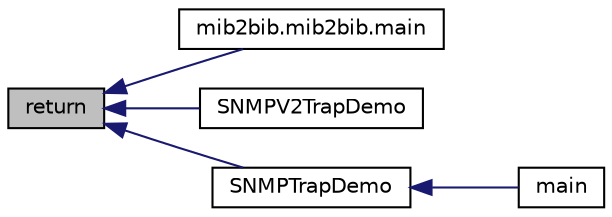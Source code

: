 digraph "return"
{
  edge [fontname="Helvetica",fontsize="10",labelfontname="Helvetica",labelfontsize="10"];
  node [fontname="Helvetica",fontsize="10",shape=record];
  rankdir="LR";
  Node1 [label="return",height=0.2,width=0.4,color="black", fillcolor="grey75", style="filled", fontcolor="black"];
  Node1 -> Node2 [dir="back",color="midnightblue",fontsize="10",style="solid"];
  Node2 [label="mib2bib.mib2bib.main",height=0.2,width=0.4,color="black", fillcolor="white", style="filled",URL="$classmib2bib_1_1mib2bib.html#a11ce27e5e4508b5be64c29876a1d5fae"];
  Node1 -> Node3 [dir="back",color="midnightblue",fontsize="10",style="solid"];
  Node3 [label="SNMPV2TrapDemo",height=0.2,width=0.4,color="black", fillcolor="white", style="filled",URL="$_main_demo_8h.html#a7749ce2ce6712a29fad2cb9ab17a28a8"];
  Node1 -> Node4 [dir="back",color="midnightblue",fontsize="10",style="solid"];
  Node4 [label="SNMPTrapDemo",height=0.2,width=0.4,color="black", fillcolor="white", style="filled",URL="$_main_demo_8h.html#a23a5d7b19aa926e29c5255f4943c4360"];
  Node4 -> Node5 [dir="back",color="midnightblue",fontsize="10",style="solid"];
  Node5 [label="main",height=0.2,width=0.4,color="black", fillcolor="white", style="filled",URL="$_main_demo_8c.html#a6288eba0f8e8ad3ab1544ad731eb7667"];
}
